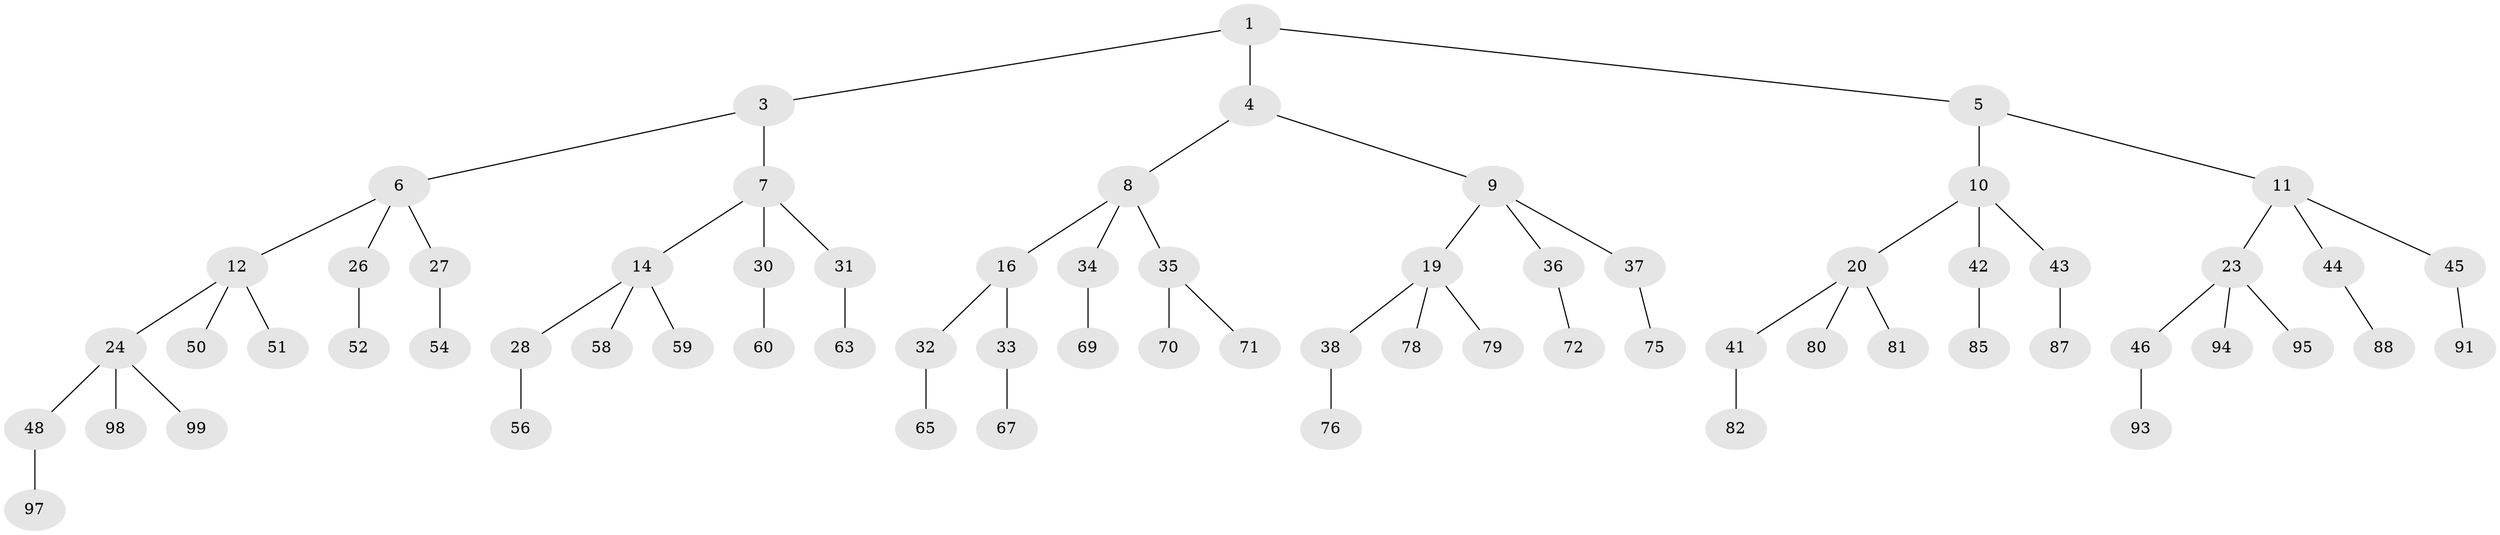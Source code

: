// original degree distribution, {2: 0.02, 3: 0.48, 1: 0.5}
// Generated by graph-tools (version 1.1) at 2025/11/02/21/25 10:11:11]
// undirected, 68 vertices, 67 edges
graph export_dot {
graph [start="1"]
  node [color=gray90,style=filled];
  1 [super="+2"];
  3 [latent=1];
  4 [latent=0.5];
  5 [latent=0.5];
  6 [latent=0.5,super="+13"];
  7 [latent=0.5,super="+15"];
  8 [latent=0.333333,super="+17"];
  9 [latent=0.333333,super="+18"];
  10 [latent=0.333333,super="+21"];
  11 [latent=0.333333,super="+22"];
  12 [latent=0.333333,super="+25"];
  14 [latent=0.333333,super="+29"];
  16 [latent=0.25];
  19 [latent=0.25,super="+39"];
  20 [latent=0.25,super="+40"];
  23 [latent=0.25,super="+47"];
  24 [latent=0.25,super="+49"];
  26 [latent=0.25,super="+53"];
  27 [latent=0.25,super="+55"];
  28 [latent=0.25,super="+57"];
  30 [latent=0.25,super="+61"];
  31 [latent=0.25,super="+62"];
  32 [latent=0.2,super="+64"];
  33 [latent=0.2,super="+66"];
  34 [latent=0.2,super="+68"];
  35 [latent=0.2];
  36 [latent=0.2,super="+73"];
  37 [latent=0.2,super="+74"];
  38 [latent=0.2,super="+77"];
  41 [latent=0.2,super="+83"];
  42 [latent=0.2,super="+84"];
  43 [latent=0.2,super="+86"];
  44 [latent=0.2,super="+89"];
  45 [latent=0.2,super="+90"];
  46 [latent=0.2,super="+92"];
  48 [latent=0.2,super="+96"];
  50 [latent=0.2,super="+100"];
  51 [latent=0.2];
  52 [latent=0.2];
  54 [latent=0.2];
  56 [latent=0.2];
  58 [latent=0.2];
  59 [latent=0.2];
  60 [latent=0.2];
  63 [latent=0.2];
  65 [latent=0.166667];
  67 [latent=0.166667];
  69 [latent=0.166667];
  70 [latent=0.166667];
  71 [latent=0.166667];
  72 [latent=0.166667];
  75 [latent=0.166667];
  76 [latent=0.166667];
  78 [latent=0.166667];
  79 [latent=0.166667];
  80 [latent=0.166667];
  81 [latent=0.166667];
  82 [latent=0.166667];
  85 [latent=0.166667];
  87 [latent=0.166667];
  88 [latent=0.166667];
  91 [latent=0.166667];
  93 [latent=0.166667];
  94 [latent=0.166667];
  95 [latent=0.166667];
  97 [latent=0.166667];
  98 [latent=0.166667];
  99 [latent=0.166667];
  1 -- 3;
  1 -- 4;
  1 -- 5;
  3 -- 6;
  3 -- 7;
  4 -- 8;
  4 -- 9;
  5 -- 10;
  5 -- 11;
  6 -- 12;
  6 -- 26;
  6 -- 27;
  7 -- 14;
  7 -- 31;
  7 -- 30;
  8 -- 16;
  8 -- 34;
  8 -- 35;
  9 -- 19;
  9 -- 36;
  9 -- 37;
  10 -- 20;
  10 -- 43;
  10 -- 42;
  11 -- 23;
  11 -- 44;
  11 -- 45;
  12 -- 24;
  12 -- 50;
  12 -- 51;
  14 -- 28;
  14 -- 58;
  14 -- 59;
  16 -- 32;
  16 -- 33;
  19 -- 38;
  19 -- 78;
  19 -- 79;
  20 -- 41;
  20 -- 80;
  20 -- 81;
  23 -- 46;
  23 -- 95;
  23 -- 94;
  24 -- 48;
  24 -- 98;
  24 -- 99;
  26 -- 52;
  27 -- 54;
  28 -- 56;
  30 -- 60;
  31 -- 63;
  32 -- 65;
  33 -- 67;
  34 -- 69;
  35 -- 70;
  35 -- 71;
  36 -- 72;
  37 -- 75;
  38 -- 76;
  41 -- 82;
  42 -- 85;
  43 -- 87;
  44 -- 88;
  45 -- 91;
  46 -- 93;
  48 -- 97;
}

